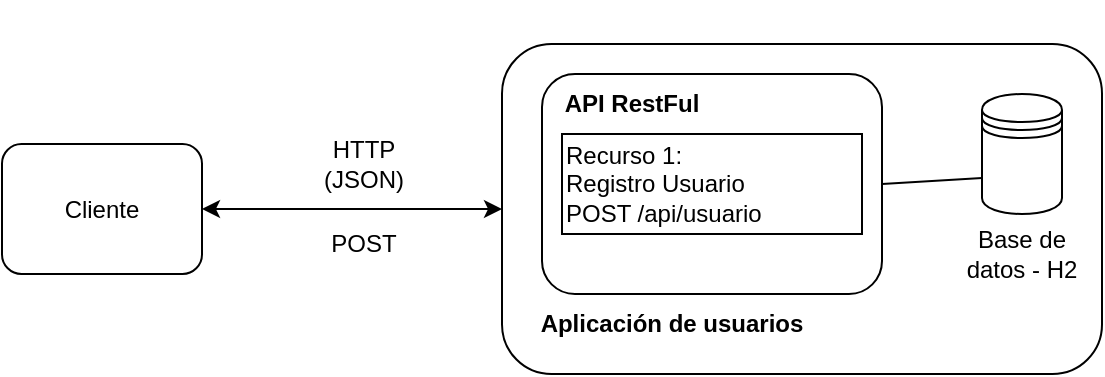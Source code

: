 <mxfile version="22.0.8" type="device">
  <diagram id="prtHgNgQTEPvFCAcTncT" name="Page-1">
    <mxGraphModel dx="691" dy="369" grid="1" gridSize="10" guides="1" tooltips="1" connect="1" arrows="1" fold="1" page="1" pageScale="1" pageWidth="827" pageHeight="1169" math="0" shadow="0">
      <root>
        <mxCell id="0" />
        <mxCell id="1" parent="0" />
        <mxCell id="g7UFJO2uD-LGSLW2rP1i-4" value="" style="rounded=1;whiteSpace=wrap;html=1;" parent="1" vertex="1">
          <mxGeometry x="389" y="220" width="300" height="165" as="geometry" />
        </mxCell>
        <mxCell id="g7UFJO2uD-LGSLW2rP1i-2" value="&lt;br&gt;&lt;br&gt;&lt;br&gt;&lt;br&gt;&lt;br&gt;&lt;br&gt;&lt;br&gt;&lt;br&gt;&lt;br&gt;&lt;br&gt;&lt;br&gt;&lt;br&gt;" style="shape=datastore;whiteSpace=wrap;html=1;" parent="1" vertex="1">
          <mxGeometry x="629" y="245" width="40" height="60" as="geometry" />
        </mxCell>
        <mxCell id="g7UFJO2uD-LGSLW2rP1i-3" value="Base de datos - H2" style="text;html=1;strokeColor=none;fillColor=none;align=center;verticalAlign=middle;whiteSpace=wrap;rounded=0;" parent="1" vertex="1">
          <mxGeometry x="614" y="305" width="70" height="40" as="geometry" />
        </mxCell>
        <mxCell id="g7UFJO2uD-LGSLW2rP1i-6" value="&lt;b&gt;Aplicación de usuarios&lt;/b&gt;" style="text;html=1;strokeColor=none;fillColor=none;align=center;verticalAlign=middle;whiteSpace=wrap;rounded=0;" parent="1" vertex="1">
          <mxGeometry x="399" y="345" width="150" height="30" as="geometry" />
        </mxCell>
        <mxCell id="g7UFJO2uD-LGSLW2rP1i-7" value="" style="rounded=1;whiteSpace=wrap;html=1;" parent="1" vertex="1">
          <mxGeometry x="409" y="235" width="170" height="110" as="geometry" />
        </mxCell>
        <mxCell id="g7UFJO2uD-LGSLW2rP1i-8" value="&lt;b&gt;API RestFul&lt;/b&gt;" style="text;html=1;strokeColor=none;fillColor=none;align=center;verticalAlign=middle;whiteSpace=wrap;rounded=0;" parent="1" vertex="1">
          <mxGeometry x="409" y="235" width="90" height="30" as="geometry" />
        </mxCell>
        <mxCell id="g7UFJO2uD-LGSLW2rP1i-10" value="Recurso 1: &lt;br&gt;Registro Usuario&lt;br&gt;&lt;div style=&quot;&quot;&gt;&lt;span style=&quot;background-color: initial;&quot;&gt;POST /api/usuario&lt;/span&gt;&lt;/div&gt;" style="rounded=0;whiteSpace=wrap;html=1;align=left;" parent="1" vertex="1">
          <mxGeometry x="419" y="265" width="150" height="50" as="geometry" />
        </mxCell>
        <mxCell id="g7UFJO2uD-LGSLW2rP1i-11" value="Cliente" style="rounded=1;whiteSpace=wrap;html=1;" parent="1" vertex="1">
          <mxGeometry x="139" y="270" width="100" height="65" as="geometry" />
        </mxCell>
        <mxCell id="g7UFJO2uD-LGSLW2rP1i-26" value="" style="endArrow=none;html=1;rounded=0;entryX=0;entryY=0.7;entryDx=0;entryDy=0;exitX=1;exitY=0.5;exitDx=0;exitDy=0;" parent="1" source="g7UFJO2uD-LGSLW2rP1i-7" target="g7UFJO2uD-LGSLW2rP1i-2" edge="1">
          <mxGeometry width="50" height="50" relative="1" as="geometry">
            <mxPoint x="299" y="340" as="sourcePoint" />
            <mxPoint x="349" y="290" as="targetPoint" />
          </mxGeometry>
        </mxCell>
        <mxCell id="g7UFJO2uD-LGSLW2rP1i-29" value="" style="endArrow=classic;startArrow=classic;html=1;rounded=0;entryX=0;entryY=0.5;entryDx=0;entryDy=0;exitX=1;exitY=0.5;exitDx=0;exitDy=0;" parent="1" source="g7UFJO2uD-LGSLW2rP1i-11" target="g7UFJO2uD-LGSLW2rP1i-4" edge="1">
          <mxGeometry width="50" height="50" relative="1" as="geometry">
            <mxPoint x="259" y="257.5" as="sourcePoint" />
            <mxPoint x="309" y="207.5" as="targetPoint" />
          </mxGeometry>
        </mxCell>
        <mxCell id="-P7GOHA5QrDYasieA3Ad-1" value="HTTP (JSON)" style="text;html=1;strokeColor=none;fillColor=none;align=center;verticalAlign=middle;whiteSpace=wrap;rounded=0;" vertex="1" parent="1">
          <mxGeometry x="290" y="265" width="60" height="30" as="geometry" />
        </mxCell>
        <mxCell id="-P7GOHA5QrDYasieA3Ad-2" value="POST" style="text;html=1;strokeColor=none;fillColor=none;align=center;verticalAlign=middle;whiteSpace=wrap;rounded=0;" vertex="1" parent="1">
          <mxGeometry x="290" y="305" width="60" height="30" as="geometry" />
        </mxCell>
      </root>
    </mxGraphModel>
  </diagram>
</mxfile>
